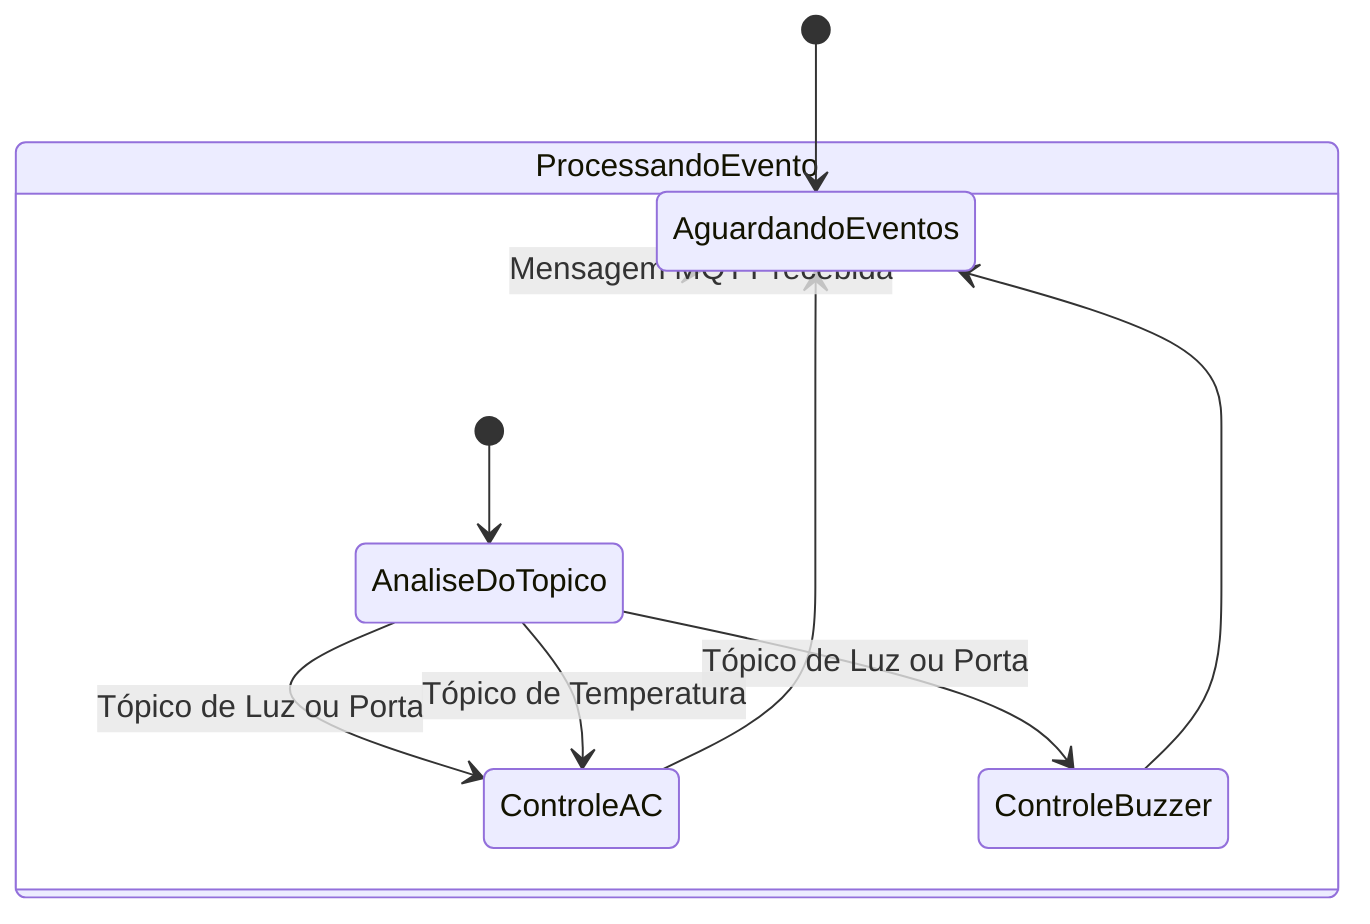stateDiagram-v2
    [*] --> AguardandoEventos
    AguardandoEventos --> ProcessandoEvento: Mensagem MQTT recebida

    state ProcessandoEvento {
        [*] --> AnaliseDoTopico
        AnaliseDoTopico --> ControleAC: Tópico de Luz ou Porta
        AnaliseDoTopico --> ControleAC: Tópico de Temperatura
        AnaliseDoTopico --> ControleBuzzer: Tópico de Luz ou Porta
        ControleAC --> AguardandoEventos
        ControleBuzzer --> AguardandoEventos
    }